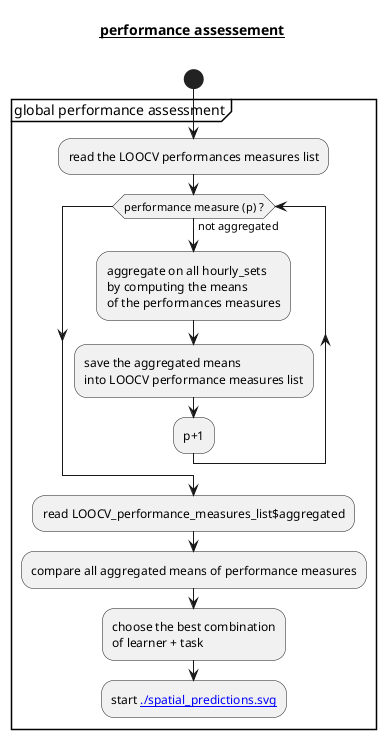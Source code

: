 @startuml
start
      partition "global performance assessment" {
            :read the LOOCV performances measures list;
        while (performance measure (p) ?) is (not aggregated)
            :aggregate on all hourly_sets
            by computing the means
            of the performances measures;
            :save the aggregated means
            into LOOCV performance measures list;
            :p+1;
        endwhile
        :read LOOCV_performance_measures_list$aggregated;
        :compare all aggregated means of performance measures;
        :choose the best combination
        of learner + task;
        :start [[./spatial_predictions.svg]];
      }
title __performance assessement__\n
@enduml